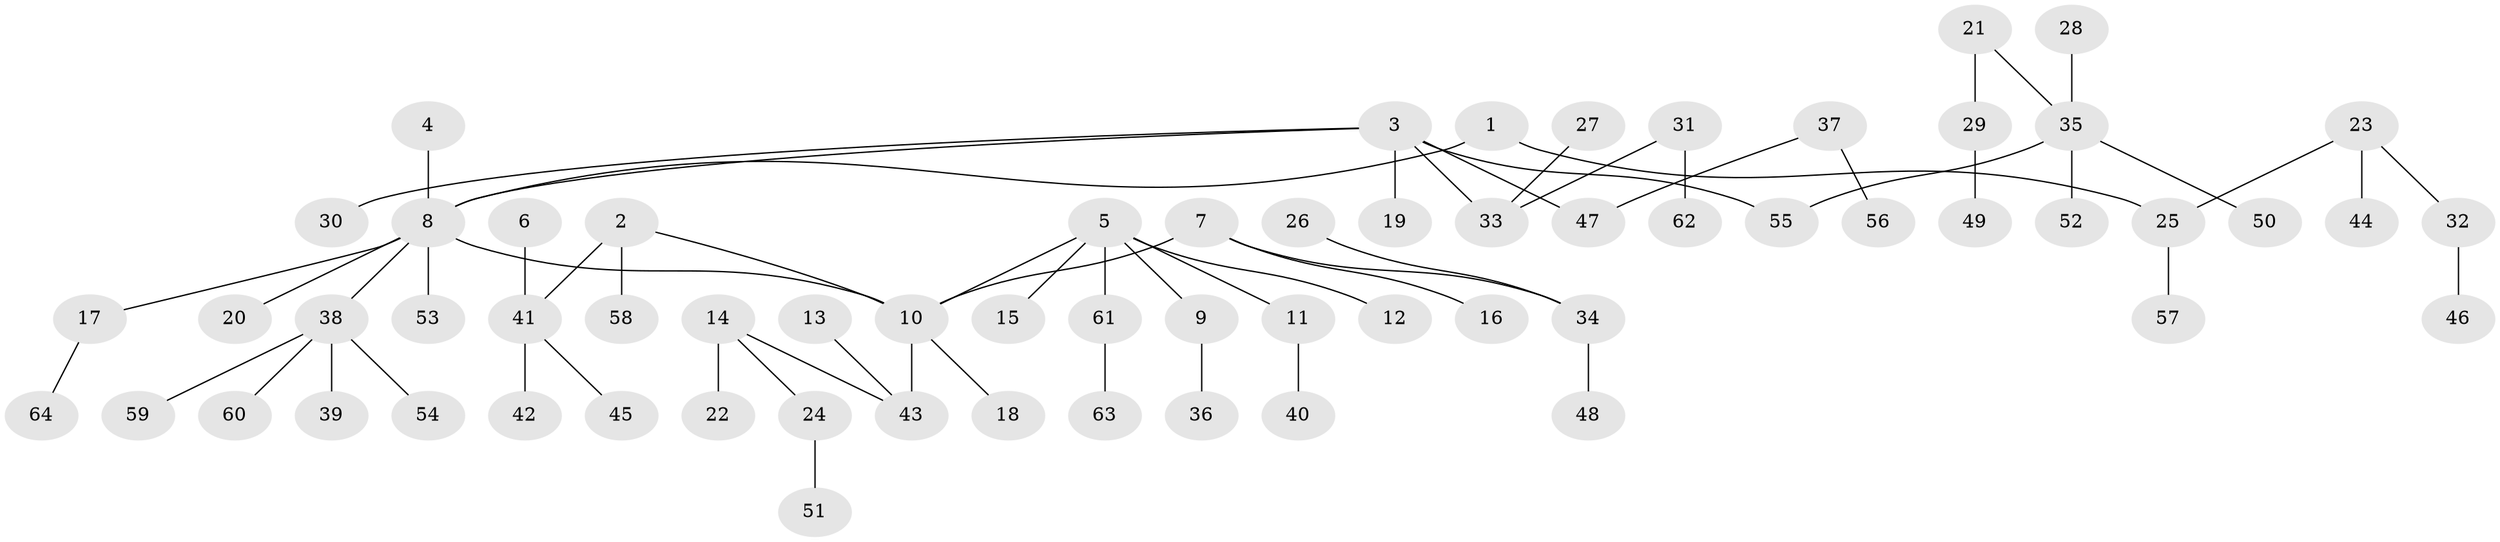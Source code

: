 // original degree distribution, {3: 0.125, 7: 0.0078125, 8: 0.0078125, 2: 0.3359375, 6: 0.015625, 5: 0.0078125, 4: 0.0625, 1: 0.4375}
// Generated by graph-tools (version 1.1) at 2025/50/03/09/25 03:50:17]
// undirected, 64 vertices, 63 edges
graph export_dot {
graph [start="1"]
  node [color=gray90,style=filled];
  1;
  2;
  3;
  4;
  5;
  6;
  7;
  8;
  9;
  10;
  11;
  12;
  13;
  14;
  15;
  16;
  17;
  18;
  19;
  20;
  21;
  22;
  23;
  24;
  25;
  26;
  27;
  28;
  29;
  30;
  31;
  32;
  33;
  34;
  35;
  36;
  37;
  38;
  39;
  40;
  41;
  42;
  43;
  44;
  45;
  46;
  47;
  48;
  49;
  50;
  51;
  52;
  53;
  54;
  55;
  56;
  57;
  58;
  59;
  60;
  61;
  62;
  63;
  64;
  1 -- 8 [weight=1.0];
  1 -- 25 [weight=1.0];
  2 -- 10 [weight=1.0];
  2 -- 41 [weight=1.0];
  2 -- 58 [weight=1.0];
  3 -- 8 [weight=1.0];
  3 -- 19 [weight=1.0];
  3 -- 30 [weight=1.0];
  3 -- 33 [weight=1.0];
  3 -- 47 [weight=1.0];
  3 -- 55 [weight=1.0];
  4 -- 8 [weight=1.0];
  5 -- 9 [weight=1.0];
  5 -- 10 [weight=1.0];
  5 -- 11 [weight=1.0];
  5 -- 12 [weight=1.0];
  5 -- 15 [weight=1.0];
  5 -- 61 [weight=1.0];
  6 -- 41 [weight=1.0];
  7 -- 10 [weight=1.0];
  7 -- 16 [weight=1.0];
  7 -- 34 [weight=1.0];
  8 -- 10 [weight=1.0];
  8 -- 17 [weight=1.0];
  8 -- 20 [weight=1.0];
  8 -- 38 [weight=1.0];
  8 -- 53 [weight=1.0];
  9 -- 36 [weight=1.0];
  10 -- 18 [weight=1.0];
  10 -- 43 [weight=1.0];
  11 -- 40 [weight=1.0];
  13 -- 43 [weight=1.0];
  14 -- 22 [weight=1.0];
  14 -- 24 [weight=1.0];
  14 -- 43 [weight=1.0];
  17 -- 64 [weight=1.0];
  21 -- 29 [weight=1.0];
  21 -- 35 [weight=1.0];
  23 -- 25 [weight=1.0];
  23 -- 32 [weight=1.0];
  23 -- 44 [weight=1.0];
  24 -- 51 [weight=1.0];
  25 -- 57 [weight=1.0];
  26 -- 34 [weight=1.0];
  27 -- 33 [weight=1.0];
  28 -- 35 [weight=1.0];
  29 -- 49 [weight=1.0];
  31 -- 33 [weight=1.0];
  31 -- 62 [weight=1.0];
  32 -- 46 [weight=1.0];
  34 -- 48 [weight=1.0];
  35 -- 50 [weight=1.0];
  35 -- 52 [weight=1.0];
  35 -- 55 [weight=1.0];
  37 -- 47 [weight=1.0];
  37 -- 56 [weight=1.0];
  38 -- 39 [weight=1.0];
  38 -- 54 [weight=1.0];
  38 -- 59 [weight=1.0];
  38 -- 60 [weight=1.0];
  41 -- 42 [weight=1.0];
  41 -- 45 [weight=1.0];
  61 -- 63 [weight=1.0];
}

